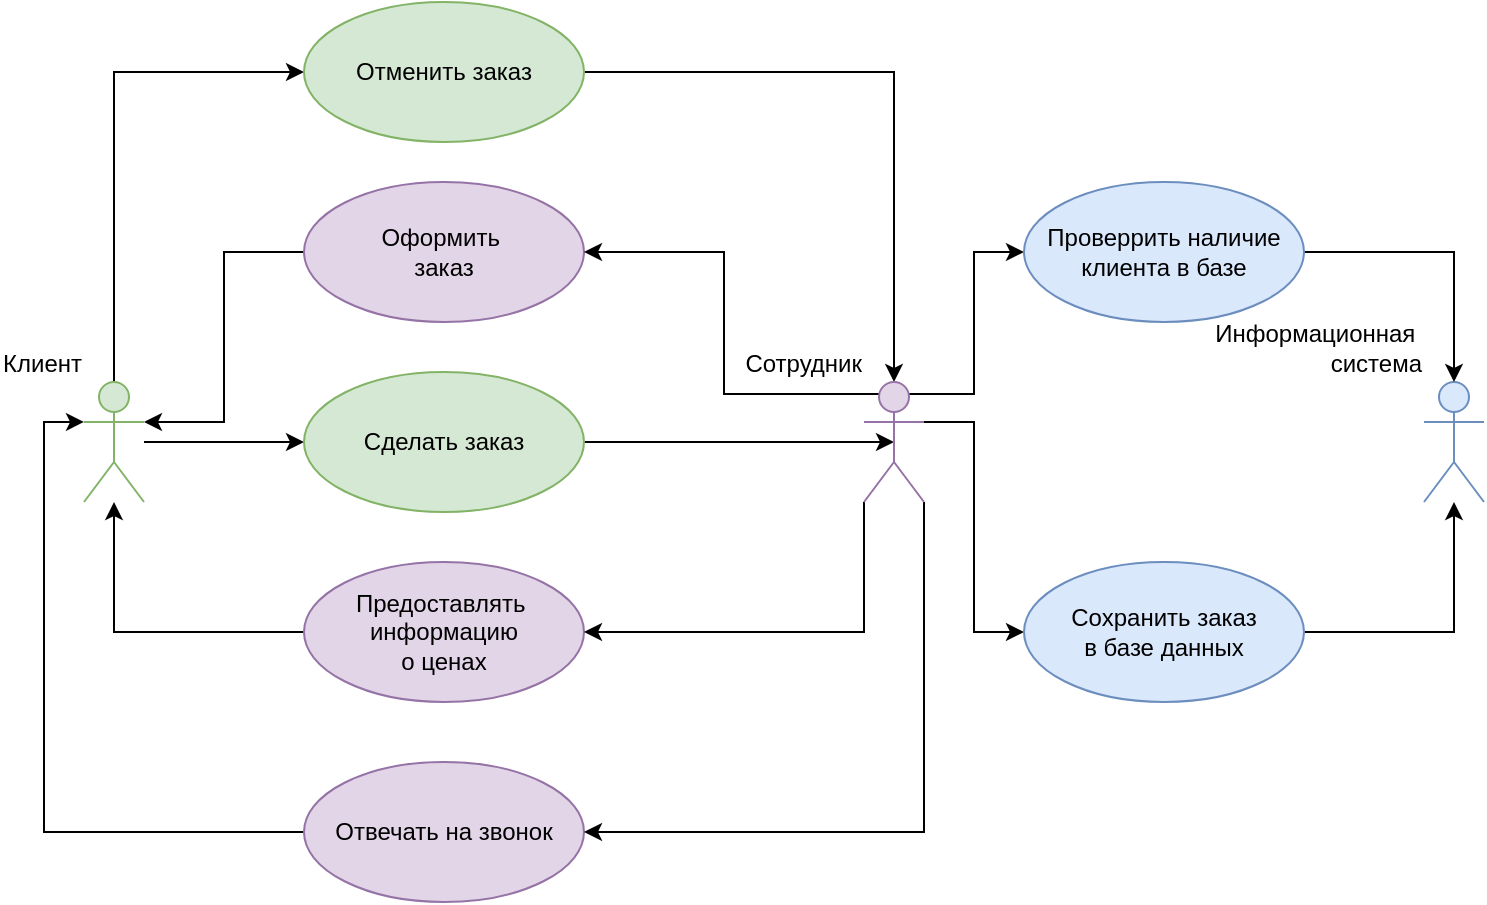 <mxfile version="21.7.5" type="google">
  <diagram name="Страница — 1" id="V25u0qX23SrKl4JVvp4Q">
    <mxGraphModel grid="1" page="1" gridSize="10" guides="1" tooltips="1" connect="1" arrows="1" fold="1" pageScale="1" pageWidth="827" pageHeight="1169" math="0" shadow="0">
      <root>
        <mxCell id="0" />
        <mxCell id="1" parent="0" />
        <mxCell id="ztKKr4XDISfiSXrTOtce-7" style="edgeStyle=orthogonalEdgeStyle;rounded=0;orthogonalLoop=1;jettySize=auto;html=1;entryX=0;entryY=0.5;entryDx=0;entryDy=0;" edge="1" parent="1" source="ztKKr4XDISfiSXrTOtce-1" target="ztKKr4XDISfiSXrTOtce-2">
          <mxGeometry relative="1" as="geometry" />
        </mxCell>
        <mxCell id="ztKKr4XDISfiSXrTOtce-10" style="edgeStyle=orthogonalEdgeStyle;rounded=0;orthogonalLoop=1;jettySize=auto;html=1;exitX=0.5;exitY=0;exitDx=0;exitDy=0;exitPerimeter=0;entryX=0;entryY=0.5;entryDx=0;entryDy=0;" edge="1" parent="1" source="ztKKr4XDISfiSXrTOtce-1" target="ztKKr4XDISfiSXrTOtce-4">
          <mxGeometry relative="1" as="geometry" />
        </mxCell>
        <mxCell id="ztKKr4XDISfiSXrTOtce-1" value="Клиент" style="shape=umlActor;verticalLabelPosition=top;verticalAlign=bottom;html=1;labelPosition=left;align=right;fillColor=#d5e8d4;strokeColor=#82b366;" vertex="1" parent="1">
          <mxGeometry x="50" y="210" width="30" height="60" as="geometry" />
        </mxCell>
        <mxCell id="ztKKr4XDISfiSXrTOtce-21" style="edgeStyle=orthogonalEdgeStyle;rounded=0;orthogonalLoop=1;jettySize=auto;html=1;exitX=1;exitY=0.5;exitDx=0;exitDy=0;entryX=0.5;entryY=0.5;entryDx=0;entryDy=0;entryPerimeter=0;" edge="1" parent="1" source="ztKKr4XDISfiSXrTOtce-2" target="ztKKr4XDISfiSXrTOtce-18">
          <mxGeometry relative="1" as="geometry" />
        </mxCell>
        <mxCell id="ztKKr4XDISfiSXrTOtce-2" value="Сделать заказ" style="ellipse;whiteSpace=wrap;html=1;fillColor=#d5e8d4;strokeColor=#82b366;" vertex="1" parent="1">
          <mxGeometry x="160" y="205" width="140" height="70" as="geometry" />
        </mxCell>
        <mxCell id="ztKKr4XDISfiSXrTOtce-15" style="edgeStyle=orthogonalEdgeStyle;rounded=0;orthogonalLoop=1;jettySize=auto;html=1;exitX=0;exitY=0.5;exitDx=0;exitDy=0;entryX=1;entryY=0.333;entryDx=0;entryDy=0;entryPerimeter=0;" edge="1" parent="1" source="ztKKr4XDISfiSXrTOtce-3" target="ztKKr4XDISfiSXrTOtce-1">
          <mxGeometry relative="1" as="geometry" />
        </mxCell>
        <mxCell id="ztKKr4XDISfiSXrTOtce-3" value="Оформить&amp;nbsp;&lt;br&gt;заказ" style="ellipse;whiteSpace=wrap;html=1;fillColor=#e1d5e7;strokeColor=#9673a6;" vertex="1" parent="1">
          <mxGeometry x="160" y="110" width="140" height="70" as="geometry" />
        </mxCell>
        <mxCell id="ztKKr4XDISfiSXrTOtce-20" style="edgeStyle=orthogonalEdgeStyle;rounded=0;orthogonalLoop=1;jettySize=auto;html=1;exitX=1;exitY=0.5;exitDx=0;exitDy=0;" edge="1" parent="1" source="ztKKr4XDISfiSXrTOtce-4" target="ztKKr4XDISfiSXrTOtce-18">
          <mxGeometry relative="1" as="geometry" />
        </mxCell>
        <mxCell id="ztKKr4XDISfiSXrTOtce-4" value="Отменить заказ" style="ellipse;whiteSpace=wrap;html=1;fillColor=#d5e8d4;strokeColor=#82b366;" vertex="1" parent="1">
          <mxGeometry x="160" y="20" width="140" height="70" as="geometry" />
        </mxCell>
        <mxCell id="ztKKr4XDISfiSXrTOtce-16" style="edgeStyle=orthogonalEdgeStyle;rounded=0;orthogonalLoop=1;jettySize=auto;html=1;exitX=0;exitY=0.5;exitDx=0;exitDy=0;" edge="1" parent="1" source="ztKKr4XDISfiSXrTOtce-5" target="ztKKr4XDISfiSXrTOtce-1">
          <mxGeometry relative="1" as="geometry" />
        </mxCell>
        <mxCell id="ztKKr4XDISfiSXrTOtce-5" value="Предоставлять&amp;nbsp;&lt;br&gt;информацию&lt;br&gt;о ценах" style="ellipse;whiteSpace=wrap;html=1;fillColor=#e1d5e7;strokeColor=#9673a6;" vertex="1" parent="1">
          <mxGeometry x="160" y="300" width="140" height="70" as="geometry" />
        </mxCell>
        <mxCell id="ztKKr4XDISfiSXrTOtce-17" style="edgeStyle=orthogonalEdgeStyle;rounded=0;orthogonalLoop=1;jettySize=auto;html=1;exitX=0;exitY=0.5;exitDx=0;exitDy=0;entryX=0;entryY=0.333;entryDx=0;entryDy=0;entryPerimeter=0;" edge="1" parent="1" source="ztKKr4XDISfiSXrTOtce-6" target="ztKKr4XDISfiSXrTOtce-1">
          <mxGeometry relative="1" as="geometry">
            <mxPoint x="50" y="280" as="targetPoint" />
          </mxGeometry>
        </mxCell>
        <mxCell id="ztKKr4XDISfiSXrTOtce-6" value="Отвечать на звонок" style="ellipse;whiteSpace=wrap;html=1;fillColor=#e1d5e7;strokeColor=#9673a6;" vertex="1" parent="1">
          <mxGeometry x="160" y="400" width="140" height="70" as="geometry" />
        </mxCell>
        <mxCell id="ztKKr4XDISfiSXrTOtce-22" style="edgeStyle=orthogonalEdgeStyle;rounded=0;orthogonalLoop=1;jettySize=auto;html=1;exitX=0.25;exitY=0.1;exitDx=0;exitDy=0;exitPerimeter=0;entryX=1;entryY=0.5;entryDx=0;entryDy=0;" edge="1" parent="1" source="ztKKr4XDISfiSXrTOtce-18" target="ztKKr4XDISfiSXrTOtce-3">
          <mxGeometry relative="1" as="geometry" />
        </mxCell>
        <mxCell id="ztKKr4XDISfiSXrTOtce-23" style="edgeStyle=orthogonalEdgeStyle;rounded=0;orthogonalLoop=1;jettySize=auto;html=1;exitX=0;exitY=1;exitDx=0;exitDy=0;exitPerimeter=0;entryX=1;entryY=0.5;entryDx=0;entryDy=0;" edge="1" parent="1" source="ztKKr4XDISfiSXrTOtce-18" target="ztKKr4XDISfiSXrTOtce-5">
          <mxGeometry relative="1" as="geometry" />
        </mxCell>
        <mxCell id="ztKKr4XDISfiSXrTOtce-24" style="edgeStyle=orthogonalEdgeStyle;rounded=0;orthogonalLoop=1;jettySize=auto;html=1;exitX=1;exitY=1;exitDx=0;exitDy=0;exitPerimeter=0;entryX=1;entryY=0.5;entryDx=0;entryDy=0;" edge="1" parent="1" source="ztKKr4XDISfiSXrTOtce-18" target="ztKKr4XDISfiSXrTOtce-6">
          <mxGeometry relative="1" as="geometry" />
        </mxCell>
        <mxCell id="ztKKr4XDISfiSXrTOtce-27" style="edgeStyle=orthogonalEdgeStyle;rounded=0;orthogonalLoop=1;jettySize=auto;html=1;exitX=0.75;exitY=0.1;exitDx=0;exitDy=0;exitPerimeter=0;entryX=0;entryY=0.5;entryDx=0;entryDy=0;" edge="1" parent="1" source="ztKKr4XDISfiSXrTOtce-18" target="ztKKr4XDISfiSXrTOtce-25">
          <mxGeometry relative="1" as="geometry" />
        </mxCell>
        <mxCell id="ztKKr4XDISfiSXrTOtce-30" style="edgeStyle=orthogonalEdgeStyle;rounded=0;orthogonalLoop=1;jettySize=auto;html=1;exitX=1;exitY=0.333;exitDx=0;exitDy=0;exitPerimeter=0;entryX=0;entryY=0.5;entryDx=0;entryDy=0;" edge="1" parent="1" source="ztKKr4XDISfiSXrTOtce-18" target="ztKKr4XDISfiSXrTOtce-26">
          <mxGeometry relative="1" as="geometry" />
        </mxCell>
        <mxCell id="ztKKr4XDISfiSXrTOtce-18" value="Сотрудник&lt;br&gt;" style="shape=umlActor;verticalLabelPosition=top;verticalAlign=bottom;html=1;labelPosition=left;align=right;fillColor=#e1d5e7;strokeColor=#9673a6;" vertex="1" parent="1">
          <mxGeometry x="440" y="210" width="30" height="60" as="geometry" />
        </mxCell>
        <mxCell id="ztKKr4XDISfiSXrTOtce-19" value="Информационная&amp;nbsp;&lt;br&gt;система" style="shape=umlActor;verticalLabelPosition=top;verticalAlign=bottom;html=1;labelPosition=left;align=right;fillColor=#dae8fc;strokeColor=#6c8ebf;" vertex="1" parent="1">
          <mxGeometry x="720" y="210" width="30" height="60" as="geometry" />
        </mxCell>
        <mxCell id="ztKKr4XDISfiSXrTOtce-32" style="edgeStyle=orthogonalEdgeStyle;rounded=0;orthogonalLoop=1;jettySize=auto;html=1;exitX=1;exitY=0.5;exitDx=0;exitDy=0;entryX=0.5;entryY=0;entryDx=0;entryDy=0;entryPerimeter=0;" edge="1" parent="1" source="ztKKr4XDISfiSXrTOtce-25" target="ztKKr4XDISfiSXrTOtce-19">
          <mxGeometry relative="1" as="geometry" />
        </mxCell>
        <mxCell id="ztKKr4XDISfiSXrTOtce-25" value="Проверрить наличие&lt;br&gt;клиента в базе" style="ellipse;whiteSpace=wrap;html=1;fillColor=#dae8fc;strokeColor=#6c8ebf;" vertex="1" parent="1">
          <mxGeometry x="520" y="110" width="140" height="70" as="geometry" />
        </mxCell>
        <mxCell id="ztKKr4XDISfiSXrTOtce-31" style="edgeStyle=orthogonalEdgeStyle;rounded=0;orthogonalLoop=1;jettySize=auto;html=1;exitX=1;exitY=0.5;exitDx=0;exitDy=0;" edge="1" parent="1" source="ztKKr4XDISfiSXrTOtce-26" target="ztKKr4XDISfiSXrTOtce-19">
          <mxGeometry relative="1" as="geometry" />
        </mxCell>
        <mxCell id="ztKKr4XDISfiSXrTOtce-26" value="Сохранить заказ&lt;br&gt;в базе данных" style="ellipse;whiteSpace=wrap;html=1;fillColor=#dae8fc;strokeColor=#6c8ebf;" vertex="1" parent="1">
          <mxGeometry x="520" y="300" width="140" height="70" as="geometry" />
        </mxCell>
      </root>
    </mxGraphModel>
  </diagram>
</mxfile>

